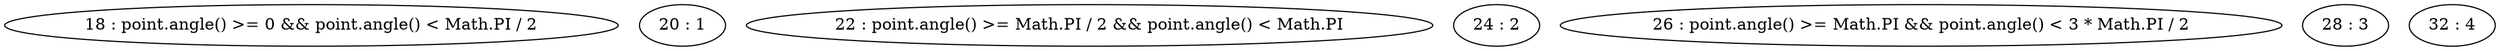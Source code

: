 digraph G {
"18 : point.angle() >= 0 && point.angle() < Math.PI / 2"
"20 : 1"
"22 : point.angle() >= Math.PI / 2 && point.angle() < Math.PI"
"24 : 2"
"26 : point.angle() >= Math.PI && point.angle() < 3 * Math.PI / 2"
"28 : 3"
"32 : 4"
}